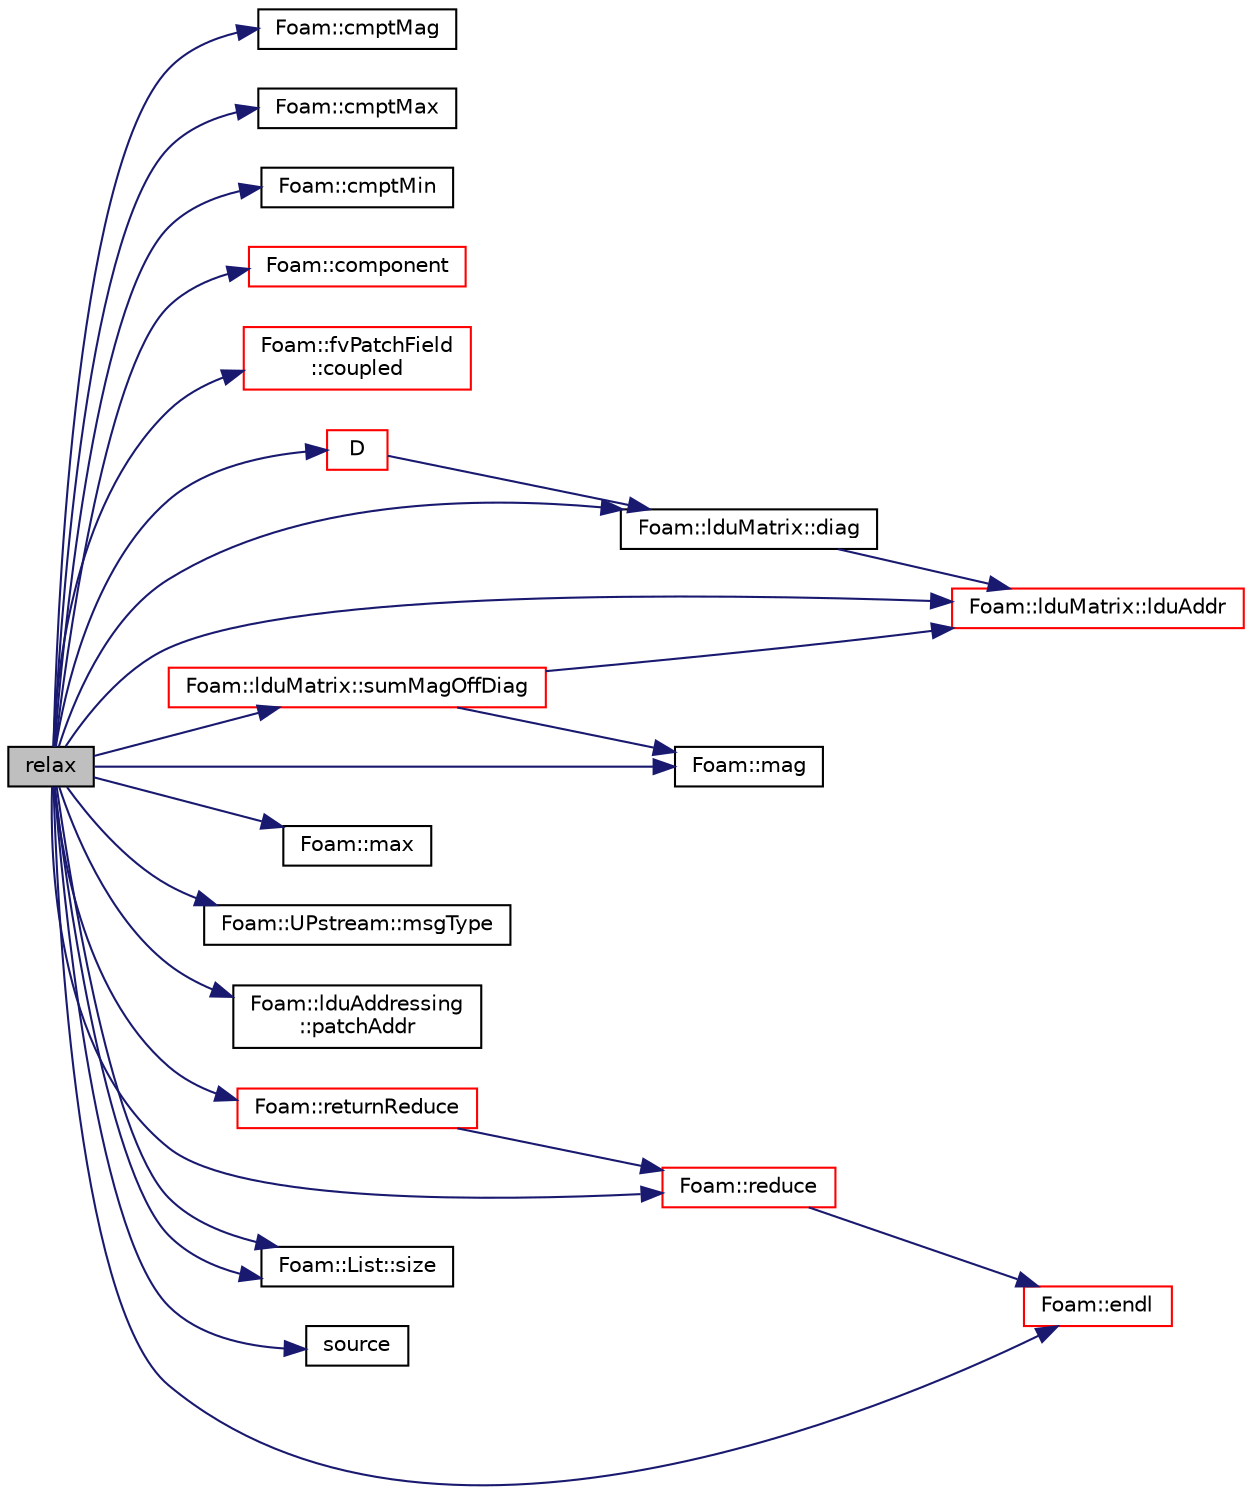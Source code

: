 digraph "relax"
{
  bgcolor="transparent";
  edge [fontname="Helvetica",fontsize="10",labelfontname="Helvetica",labelfontsize="10"];
  node [fontname="Helvetica",fontsize="10",shape=record];
  rankdir="LR";
  Node3167 [label="relax",height=0.2,width=0.4,color="black", fillcolor="grey75", style="filled", fontcolor="black"];
  Node3167 -> Node3168 [color="midnightblue",fontsize="10",style="solid",fontname="Helvetica"];
  Node3168 [label="Foam::cmptMag",height=0.2,width=0.4,color="black",URL="$a21851.html#acf2383c8a0a1d5fef3eb5255b950229d"];
  Node3167 -> Node3169 [color="midnightblue",fontsize="10",style="solid",fontname="Helvetica"];
  Node3169 [label="Foam::cmptMax",height=0.2,width=0.4,color="black",URL="$a21851.html#ab0e593317f8c0ebd299809089f27b307"];
  Node3167 -> Node3170 [color="midnightblue",fontsize="10",style="solid",fontname="Helvetica"];
  Node3170 [label="Foam::cmptMin",height=0.2,width=0.4,color="black",URL="$a21851.html#a4b2a4d10cca98cdf1b0f9667b5d8d556"];
  Node3167 -> Node3171 [color="midnightblue",fontsize="10",style="solid",fontname="Helvetica"];
  Node3171 [label="Foam::component",height=0.2,width=0.4,color="red",URL="$a21851.html#a38788135ad21a6daaf3af2a761b33508"];
  Node3167 -> Node3173 [color="midnightblue",fontsize="10",style="solid",fontname="Helvetica"];
  Node3173 [label="Foam::fvPatchField\l::coupled",height=0.2,width=0.4,color="red",URL="$a23169.html#a39c01db0e66d00fe0621a0c7e5fc4ead",tooltip="Return true if this patch field is coupled. "];
  Node3167 -> Node3175 [color="midnightblue",fontsize="10",style="solid",fontname="Helvetica"];
  Node3175 [label="D",height=0.2,width=0.4,color="red",URL="$a23173.html#ad2d69aee8d31c2363af13279e853b709",tooltip="Return the matrix scalar diagonal. "];
  Node3175 -> Node3176 [color="midnightblue",fontsize="10",style="solid",fontname="Helvetica"];
  Node3176 [label="Foam::lduMatrix::diag",height=0.2,width=0.4,color="black",URL="$a27929.html#a9140aaa9630c2cba2fe28369a649f2f0"];
  Node3176 -> Node3177 [color="midnightblue",fontsize="10",style="solid",fontname="Helvetica"];
  Node3177 [label="Foam::lduMatrix::lduAddr",height=0.2,width=0.4,color="red",URL="$a27929.html#a9b4176b96c4c508a072b5c69fb71b861",tooltip="Return the LDU addressing. "];
  Node3167 -> Node3176 [color="midnightblue",fontsize="10",style="solid",fontname="Helvetica"];
  Node3167 -> Node3198 [color="midnightblue",fontsize="10",style="solid",fontname="Helvetica"];
  Node3198 [label="Foam::endl",height=0.2,width=0.4,color="red",URL="$a21851.html#a2db8fe02a0d3909e9351bb4275b23ce4",tooltip="Add newline and flush stream. "];
  Node3167 -> Node3177 [color="midnightblue",fontsize="10",style="solid",fontname="Helvetica"];
  Node3167 -> Node3256 [color="midnightblue",fontsize="10",style="solid",fontname="Helvetica"];
  Node3256 [label="Foam::mag",height=0.2,width=0.4,color="black",URL="$a21851.html#a929da2a3fdcf3dacbbe0487d3a330dae"];
  Node3167 -> Node3410 [color="midnightblue",fontsize="10",style="solid",fontname="Helvetica"];
  Node3410 [label="Foam::max",height=0.2,width=0.4,color="black",URL="$a21851.html#ac993e906cf2774ae77e666bc24e81733"];
  Node3167 -> Node3311 [color="midnightblue",fontsize="10",style="solid",fontname="Helvetica"];
  Node3311 [label="Foam::UPstream::msgType",height=0.2,width=0.4,color="black",URL="$a27377.html#ae5b8fe6652f6320aa6c7f5c44b6f01b7",tooltip="Message tag of standard messages. "];
  Node3167 -> Node3523 [color="midnightblue",fontsize="10",style="solid",fontname="Helvetica"];
  Node3523 [label="Foam::lduAddressing\l::patchAddr",height=0.2,width=0.4,color="black",URL="$a27897.html#afe45d3f196bb2fd7dcbcb70fc2674ea3",tooltip="Return patch to internal addressing given patch number. "];
  Node3167 -> Node3524 [color="midnightblue",fontsize="10",style="solid",fontname="Helvetica"];
  Node3524 [label="Foam::reduce",height=0.2,width=0.4,color="red",URL="$a21851.html#a7ffd6af4acc2eb9ba72ee296b5ecda23"];
  Node3524 -> Node3198 [color="midnightblue",fontsize="10",style="solid",fontname="Helvetica"];
  Node3167 -> Node3526 [color="midnightblue",fontsize="10",style="solid",fontname="Helvetica"];
  Node3526 [label="Foam::returnReduce",height=0.2,width=0.4,color="red",URL="$a21851.html#a8d528a67d2a9c6fe4fb94bc86872624b"];
  Node3526 -> Node3524 [color="midnightblue",fontsize="10",style="solid",fontname="Helvetica"];
  Node3167 -> Node3264 [color="midnightblue",fontsize="10",style="solid",fontname="Helvetica"];
  Node3264 [label="Foam::List::size",height=0.2,width=0.4,color="black",URL="$a26833.html#a8a5f6fa29bd4b500caf186f60245b384",tooltip="Override size to be inconsistent with allocated storage. "];
  Node3167 -> Node3264 [color="midnightblue",fontsize="10",style="solid",fontname="Helvetica"];
  Node3167 -> Node3528 [color="midnightblue",fontsize="10",style="solid",fontname="Helvetica"];
  Node3528 [label="source",height=0.2,width=0.4,color="black",URL="$a23173.html#a4c49d61a0e11bbdadf6646dbe3740560"];
  Node3167 -> Node3529 [color="midnightblue",fontsize="10",style="solid",fontname="Helvetica"];
  Node3529 [label="Foam::lduMatrix::sumMagOffDiag",height=0.2,width=0.4,color="red",URL="$a27929.html#abcea6927adad977b250dc984505099f0"];
  Node3529 -> Node3177 [color="midnightblue",fontsize="10",style="solid",fontname="Helvetica"];
  Node3529 -> Node3256 [color="midnightblue",fontsize="10",style="solid",fontname="Helvetica"];
}

